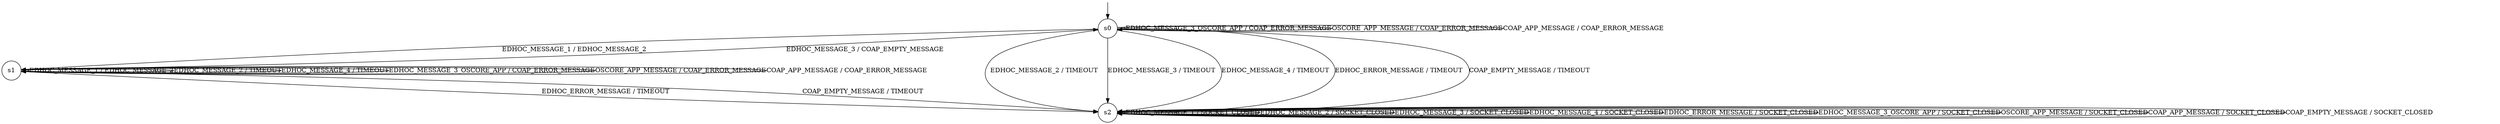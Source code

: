 digraph g {

	s0 [shape="circle" label="s0"];
	s1 [shape="circle" label="s1"];
	s2 [shape="circle" label="s2"];
	s0 -> s1 [label="EDHOC_MESSAGE_1 / EDHOC_MESSAGE_2"];
	s0 -> s2 [label="EDHOC_MESSAGE_2 / TIMEOUT"];
	s0 -> s2 [label="EDHOC_MESSAGE_3 / TIMEOUT"];
	s0 -> s2 [label="EDHOC_MESSAGE_4 / TIMEOUT"];
	s0 -> s2 [label="EDHOC_ERROR_MESSAGE / TIMEOUT"];
	s0 -> s0 [label="EDHOC_MESSAGE_3_OSCORE_APP / COAP_ERROR_MESSAGE"];
	s0 -> s0 [label="OSCORE_APP_MESSAGE / COAP_ERROR_MESSAGE"];
	s0 -> s0 [label="COAP_APP_MESSAGE / COAP_ERROR_MESSAGE"];
	s0 -> s2 [label="COAP_EMPTY_MESSAGE / TIMEOUT"];
	s1 -> s1 [label="EDHOC_MESSAGE_1 / EDHOC_MESSAGE_2"];
	s1 -> s1 [label="EDHOC_MESSAGE_2 / TIMEOUT"];
	s1 -> s0 [label="EDHOC_MESSAGE_3 / COAP_EMPTY_MESSAGE"];
	s1 -> s1 [label="EDHOC_MESSAGE_4 / TIMEOUT"];
	s1 -> s2 [label="EDHOC_ERROR_MESSAGE / TIMEOUT"];
	s1 -> s1 [label="EDHOC_MESSAGE_3_OSCORE_APP / COAP_ERROR_MESSAGE"];
	s1 -> s1 [label="OSCORE_APP_MESSAGE / COAP_ERROR_MESSAGE"];
	s1 -> s1 [label="COAP_APP_MESSAGE / COAP_ERROR_MESSAGE"];
	s1 -> s2 [label="COAP_EMPTY_MESSAGE / TIMEOUT"];
	s2 -> s2 [label="EDHOC_MESSAGE_1 / SOCKET_CLOSED"];
	s2 -> s2 [label="EDHOC_MESSAGE_2 / SOCKET_CLOSED"];
	s2 -> s2 [label="EDHOC_MESSAGE_3 / SOCKET_CLOSED"];
	s2 -> s2 [label="EDHOC_MESSAGE_4 / SOCKET_CLOSED"];
	s2 -> s2 [label="EDHOC_ERROR_MESSAGE / SOCKET_CLOSED"];
	s2 -> s2 [label="EDHOC_MESSAGE_3_OSCORE_APP / SOCKET_CLOSED"];
	s2 -> s2 [label="OSCORE_APP_MESSAGE / SOCKET_CLOSED"];
	s2 -> s2 [label="COAP_APP_MESSAGE / SOCKET_CLOSED"];
	s2 -> s2 [label="COAP_EMPTY_MESSAGE / SOCKET_CLOSED"];

__start0 [label="" shape="none" width="0" height="0"];
__start0 -> s0;

}
